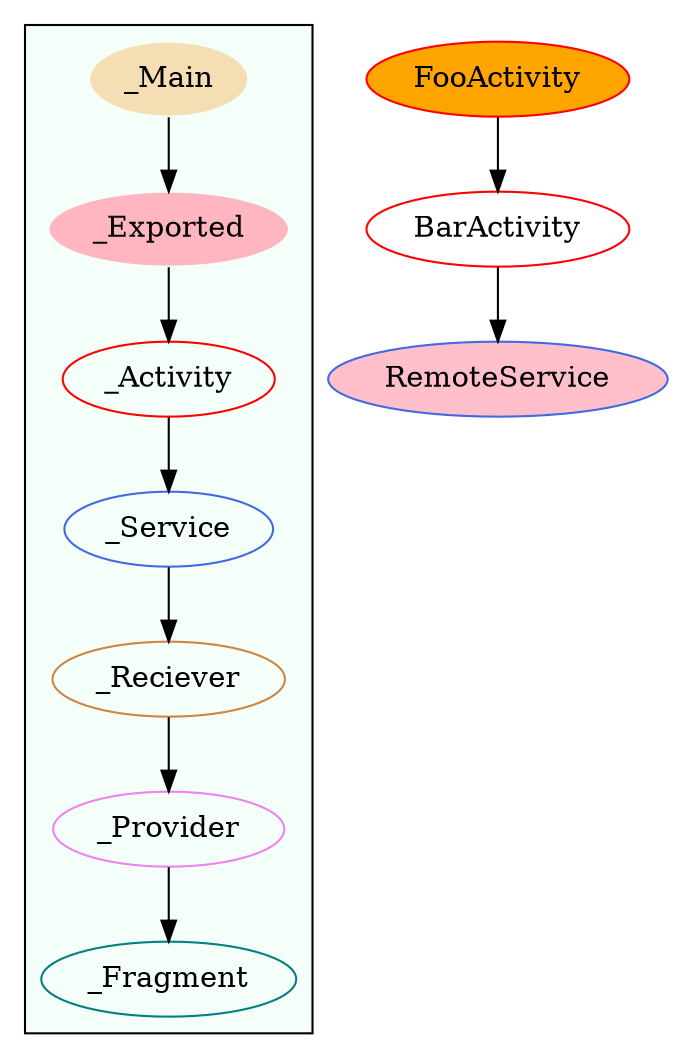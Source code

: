 digraph G {
subgraph cluster_legend{ 
bgcolor=mintcream;
_Activity[color = red];
_Service[color = royalblue];
_Provider[color = violet];
_Reciever[color = peru];
_Fragment[color = teal];
_Main[style=filled, fillcolor=wheat, color = mintcream];
_Exported[style=filled, fillcolor=lightpink, color = mintcream];
_Main -> _Exported -> _Activity -> _Service -> _Reciever -> _Provider -> _Fragment; 
}
FooActivity[style=filled, fillcolor=orange, color = red];
BarActivity[color = red];
RemoteService[style=filled, fillcolor=pink, color = royalblue];
FooActivity->BarActivity;
BarActivity->RemoteService;
}
